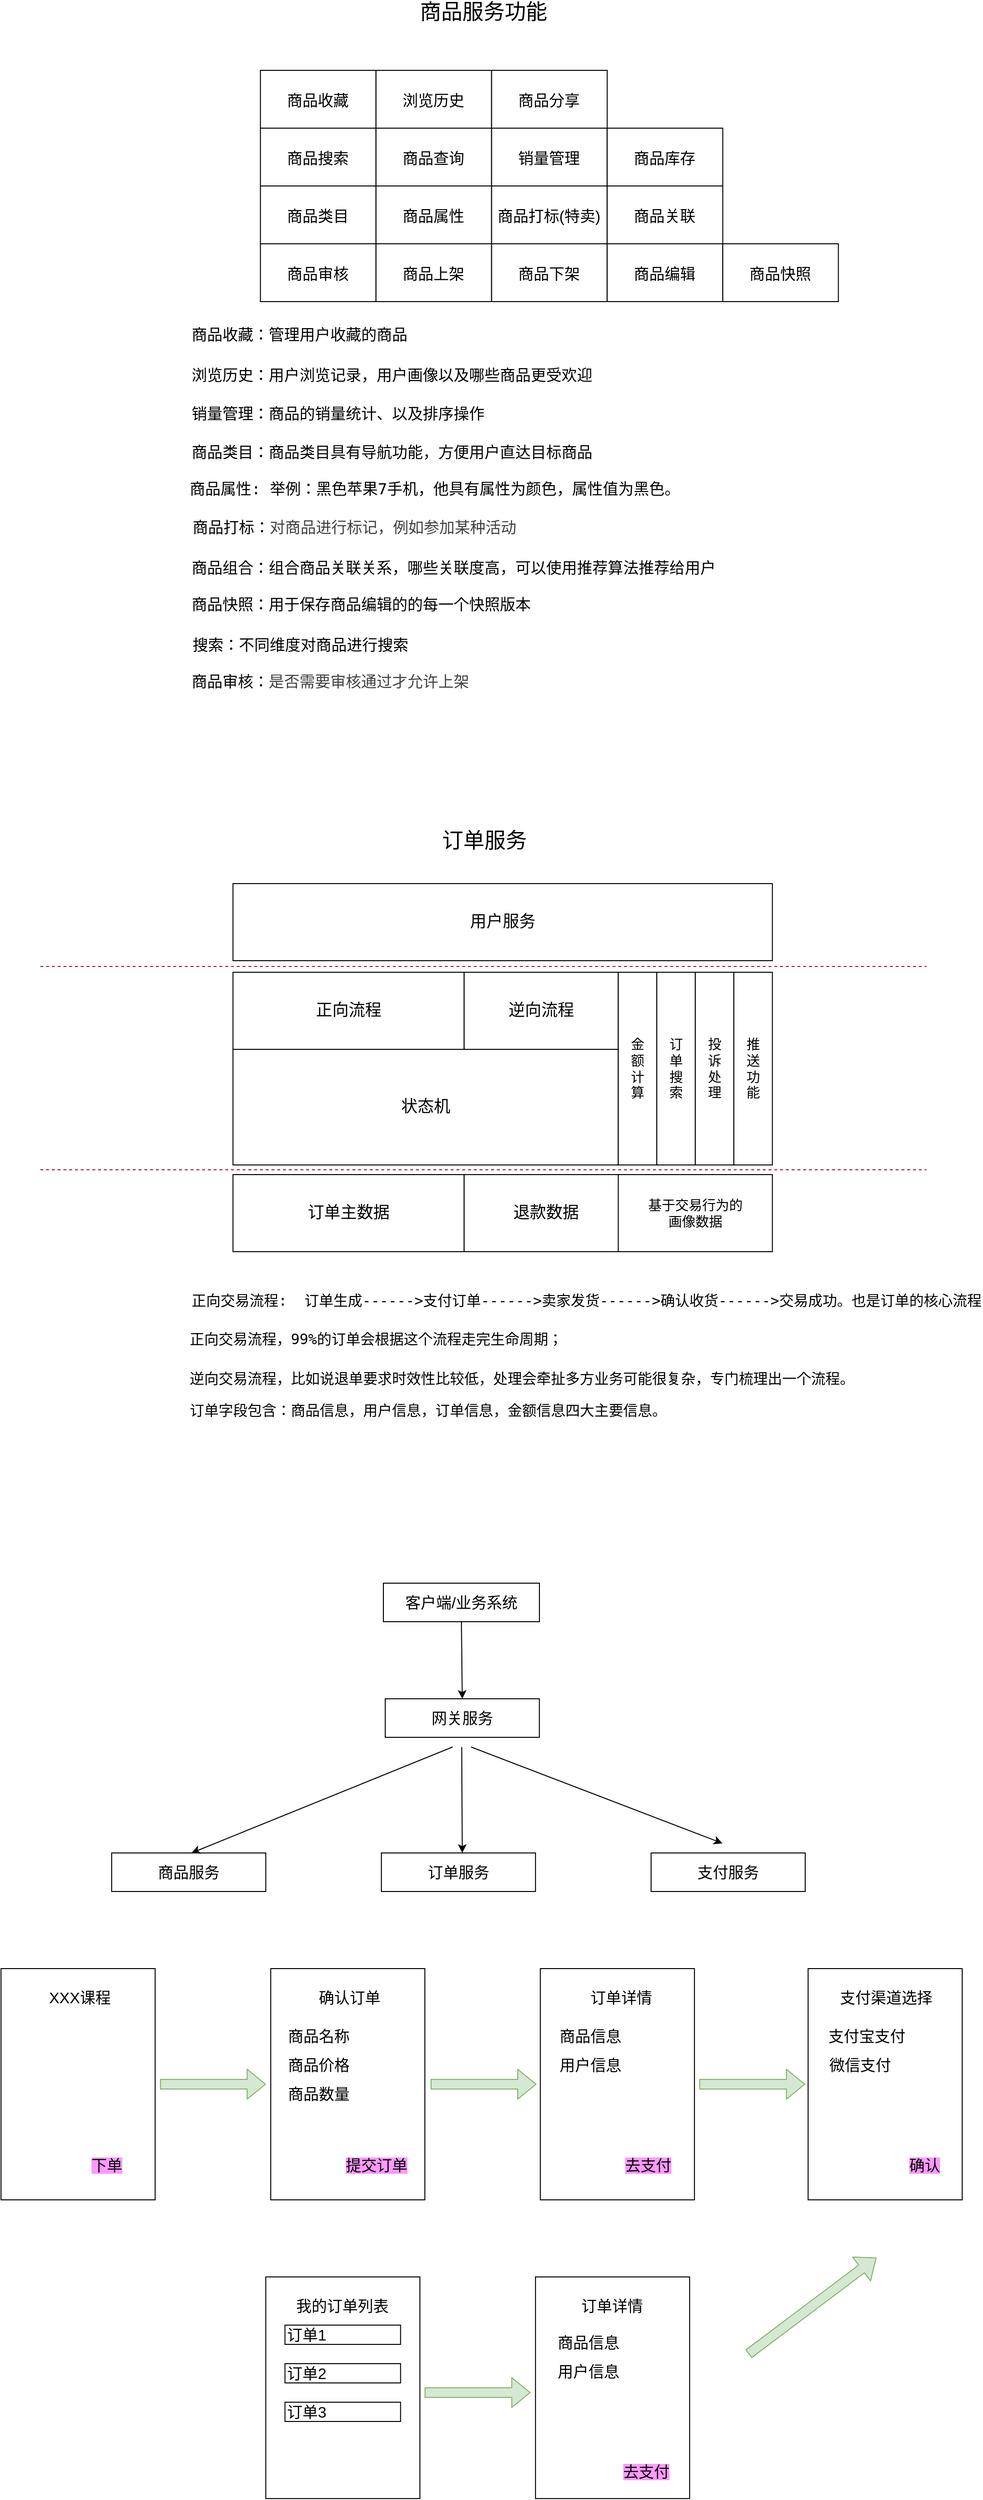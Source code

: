 <mxfile version="12.4.2" type="github" pages="1"><diagram id="mF_2idaaimMzujCOcK6k" name="第 1 页"><mxGraphModel dx="2214" dy="1124" grid="1" gridSize="10" guides="1" tooltips="1" connect="1" arrows="1" fold="1" page="1" pageScale="1" pageWidth="1169" pageHeight="1654" math="0" shadow="0"><root><mxCell id="0"/><mxCell id="1" parent="0"/><mxCell id="EhvMbtUl6NeCa-5dUTGM-2" value="&lt;font style=&quot;font-size: 17px&quot;&gt;正向流程&lt;/font&gt;" style="rounded=0;whiteSpace=wrap;html=1;" vertex="1" parent="1"><mxGeometry x="321.85" y="1086" width="240" height="80" as="geometry"/></mxCell><mxCell id="EhvMbtUl6NeCa-5dUTGM-3" value="&lt;font style=&quot;font-size: 17px&quot;&gt;逆向流程&lt;/font&gt;" style="rounded=0;whiteSpace=wrap;html=1;" vertex="1" parent="1"><mxGeometry x="561.85" y="1086" width="160" height="80" as="geometry"/></mxCell><mxCell id="EhvMbtUl6NeCa-5dUTGM-4" value="&lt;font style=&quot;font-size: 17px&quot;&gt;状态机&lt;/font&gt;" style="rounded=0;whiteSpace=wrap;html=1;" vertex="1" parent="1"><mxGeometry x="321.85" y="1166" width="400" height="120" as="geometry"/></mxCell><mxCell id="EhvMbtUl6NeCa-5dUTGM-5" value="&lt;font style=&quot;font-size: 14px&quot;&gt;金&lt;br&gt;额&lt;br&gt;计&lt;br&gt;算&lt;/font&gt;" style="rounded=0;whiteSpace=wrap;html=1;" vertex="1" parent="1"><mxGeometry x="721.85" y="1086" width="40" height="200" as="geometry"/></mxCell><mxCell id="EhvMbtUl6NeCa-5dUTGM-6" value="&lt;font style=&quot;font-size: 14px&quot;&gt;订&lt;br&gt;单&lt;br&gt;搜&lt;br&gt;索&lt;/font&gt;" style="rounded=0;whiteSpace=wrap;html=1;" vertex="1" parent="1"><mxGeometry x="761.85" y="1086" width="40" height="200" as="geometry"/></mxCell><mxCell id="EhvMbtUl6NeCa-5dUTGM-7" value="&lt;font style=&quot;font-size: 14px&quot;&gt;投&lt;br&gt;诉&lt;br&gt;处&lt;br&gt;理&lt;/font&gt;" style="rounded=0;whiteSpace=wrap;html=1;" vertex="1" parent="1"><mxGeometry x="801.85" y="1086" width="40" height="200" as="geometry"/></mxCell><mxCell id="EhvMbtUl6NeCa-5dUTGM-8" value="&lt;font style=&quot;font-size: 17px&quot;&gt;订单主数据&lt;/font&gt;" style="rounded=0;whiteSpace=wrap;html=1;" vertex="1" parent="1"><mxGeometry x="321.85" y="1296" width="240" height="80" as="geometry"/></mxCell><mxCell id="EhvMbtUl6NeCa-5dUTGM-10" value="&lt;font style=&quot;font-size: 17px&quot;&gt;退款数据&lt;/font&gt;" style="rounded=0;whiteSpace=wrap;html=1;" vertex="1" parent="1"><mxGeometry x="561.85" y="1296" width="170" height="80" as="geometry"/></mxCell><mxCell id="EhvMbtUl6NeCa-5dUTGM-11" value="&lt;font style=&quot;font-size: 14px&quot;&gt;基于交易行为的&lt;br&gt;画像数据&lt;/font&gt;" style="rounded=0;whiteSpace=wrap;html=1;" vertex="1" parent="1"><mxGeometry x="721.85" y="1296" width="160" height="80" as="geometry"/></mxCell><mxCell id="EhvMbtUl6NeCa-5dUTGM-13" value="&lt;font style=&quot;font-size: 17px&quot;&gt;用户服务&lt;/font&gt;" style="rounded=0;whiteSpace=wrap;html=1;" vertex="1" parent="1"><mxGeometry x="321.85" y="994" width="560" height="80" as="geometry"/></mxCell><mxCell id="EhvMbtUl6NeCa-5dUTGM-15" value="" style="endArrow=none;dashed=1;html=1;fillColor=#d80073;strokeColor=#A50040;" edge="1" parent="1"><mxGeometry width="50" height="50" relative="1" as="geometry"><mxPoint x="121.85" y="1080" as="sourcePoint"/><mxPoint x="1041.85" y="1080" as="targetPoint"/></mxGeometry></mxCell><mxCell id="EhvMbtUl6NeCa-5dUTGM-16" value="" style="endArrow=none;dashed=1;html=1;fillColor=#d80073;strokeColor=#A50040;" edge="1" parent="1"><mxGeometry width="50" height="50" relative="1" as="geometry"><mxPoint x="121.85" y="1291" as="sourcePoint"/><mxPoint x="1041.85" y="1291" as="targetPoint"/></mxGeometry></mxCell><mxCell id="EhvMbtUl6NeCa-5dUTGM-17" value="&lt;font style=&quot;font-size: 14px&quot;&gt;推&lt;br&gt;送&lt;br&gt;功&lt;br&gt;能&lt;br&gt;&lt;/font&gt;" style="rounded=0;whiteSpace=wrap;html=1;" vertex="1" parent="1"><mxGeometry x="841.85" y="1086" width="40" height="200" as="geometry"/></mxCell><mxCell id="EhvMbtUl6NeCa-5dUTGM-18" value="&lt;pre style=&quot;white-space: pre-wrap ; text-align: left ; line-height: 1.75 ; font-size: 15px&quot;&gt;&lt;span style=&quot;font-size: 15px&quot;&gt;正向交易流程，99%的订单会根据这个流程走完生命周期；&lt;/span&gt;&lt;/pre&gt;&lt;pre style=&quot;white-space: pre-wrap ; text-align: left ; line-height: 1.75 ; font-size: 15px&quot;&gt;&lt;span style=&quot;font-size: 15px&quot;&gt;逆向交易流程，比如说退单要求时效性比较低，处理会牵扯多方业务可能很复杂，专门梳理出一个流程。&lt;/span&gt;&lt;/pre&gt;&lt;div style=&quot;white-space: pre-wrap ; text-align: left ; line-height: 1.75 ; font-size: 15px&quot;&gt;&lt;br style=&quot;font-size: 15px&quot;&gt;&lt;/div&gt;" style="text;html=1;strokeColor=none;fillColor=none;align=center;verticalAlign=middle;whiteSpace=wrap;rounded=0;fontSize=15;fontFamily=Helvetica;" vertex="1" parent="1"><mxGeometry x="257.35" y="1490" width="730" height="20" as="geometry"/></mxCell><mxCell id="EhvMbtUl6NeCa-5dUTGM-20" value="&lt;pre&gt;正向交易流程:&amp;nbsp; 订单生成------&amp;gt;支付订单------&amp;gt;卖家发货------&amp;gt;确认收货------&amp;gt;交易成功。也是订单的核心流程&lt;/pre&gt;" style="text;html=1;fontSize=15;fontFamily=Helvetica;" vertex="1" parent="1"><mxGeometry x="276.85" y="1396" width="763" height="30" as="geometry"/></mxCell><mxCell id="EhvMbtUl6NeCa-5dUTGM-21" value="&lt;pre&gt;订单字段包含：商品信息，用户信息，订单信息，金额信息四大主要信息。&lt;/pre&gt;" style="text;html=1;fontSize=15;fontFamily=Helvetica;" vertex="1" parent="1"><mxGeometry x="275.35" y="1510" width="400" height="30" as="geometry"/></mxCell><mxCell id="EhvMbtUl6NeCa-5dUTGM-22" value="订单服务" style="text;html=1;strokeColor=none;fillColor=none;align=center;verticalAlign=middle;whiteSpace=wrap;rounded=0;fontFamily=Helvetica;fontSize=22;" vertex="1" parent="1"><mxGeometry x="488.35" y="940" width="190" height="20" as="geometry"/></mxCell><mxCell id="EhvMbtUl6NeCa-5dUTGM-23" value="商品服务功能" style="text;html=1;strokeColor=none;fillColor=none;align=center;verticalAlign=middle;whiteSpace=wrap;rounded=0;fontFamily=Helvetica;fontSize=22;" vertex="1" parent="1"><mxGeometry x="487.35" y="80" width="190" height="20" as="geometry"/></mxCell><mxCell id="EhvMbtUl6NeCa-5dUTGM-24" value="&lt;font style=&quot;font-size: 16px&quot;&gt;商品审核&lt;/font&gt;" style="rounded=0;whiteSpace=wrap;html=1;fontFamily=Helvetica;fontSize=22;" vertex="1" parent="1"><mxGeometry x="350.35" y="330" width="120" height="60" as="geometry"/></mxCell><mxCell id="EhvMbtUl6NeCa-5dUTGM-25" value="&lt;font style=&quot;font-size: 16px&quot;&gt;商品上架&lt;/font&gt;" style="rounded=0;whiteSpace=wrap;html=1;fontFamily=Helvetica;fontSize=22;" vertex="1" parent="1"><mxGeometry x="470.35" y="330" width="120" height="60" as="geometry"/></mxCell><mxCell id="EhvMbtUl6NeCa-5dUTGM-26" value="&lt;font style=&quot;font-size: 16px&quot;&gt;商品下架&lt;/font&gt;" style="rounded=0;whiteSpace=wrap;html=1;fontFamily=Helvetica;fontSize=22;" vertex="1" parent="1"><mxGeometry x="590.35" y="330" width="120" height="60" as="geometry"/></mxCell><mxCell id="EhvMbtUl6NeCa-5dUTGM-27" value="&lt;font style=&quot;font-size: 16px&quot;&gt;商品编辑&lt;/font&gt;" style="rounded=0;whiteSpace=wrap;html=1;fontFamily=Helvetica;fontSize=22;" vertex="1" parent="1"><mxGeometry x="710.35" y="330" width="120" height="60" as="geometry"/></mxCell><mxCell id="EhvMbtUl6NeCa-5dUTGM-28" value="&lt;font style=&quot;font-size: 16px&quot;&gt;商品类目&lt;/font&gt;" style="rounded=0;whiteSpace=wrap;html=1;fontFamily=Helvetica;fontSize=22;" vertex="1" parent="1"><mxGeometry x="350.35" y="270" width="120" height="60" as="geometry"/></mxCell><mxCell id="EhvMbtUl6NeCa-5dUTGM-29" value="&lt;font style=&quot;font-size: 16px&quot;&gt;商品属性&lt;/font&gt;" style="rounded=0;whiteSpace=wrap;html=1;fontFamily=Helvetica;fontSize=22;" vertex="1" parent="1"><mxGeometry x="470.35" y="270" width="120" height="60" as="geometry"/></mxCell><mxCell id="EhvMbtUl6NeCa-5dUTGM-30" value="&lt;font style=&quot;font-size: 16px&quot;&gt;商品打标(特卖)&lt;/font&gt;" style="rounded=0;whiteSpace=wrap;html=1;fontFamily=Helvetica;fontSize=22;" vertex="1" parent="1"><mxGeometry x="590.35" y="270" width="120" height="60" as="geometry"/></mxCell><mxCell id="EhvMbtUl6NeCa-5dUTGM-32" value="&lt;font style=&quot;font-size: 16px&quot;&gt;商品搜索&lt;/font&gt;" style="rounded=0;whiteSpace=wrap;html=1;fontFamily=Helvetica;fontSize=22;" vertex="1" parent="1"><mxGeometry x="350.35" y="210" width="120" height="60" as="geometry"/></mxCell><mxCell id="EhvMbtUl6NeCa-5dUTGM-33" value="&lt;font style=&quot;font-size: 16px&quot;&gt;商品查询&lt;/font&gt;" style="rounded=0;whiteSpace=wrap;html=1;fontFamily=Helvetica;fontSize=22;" vertex="1" parent="1"><mxGeometry x="470.35" y="210" width="120" height="60" as="geometry"/></mxCell><mxCell id="EhvMbtUl6NeCa-5dUTGM-34" value="&lt;font style=&quot;font-size: 16px&quot;&gt;销量管理&lt;/font&gt;" style="rounded=0;whiteSpace=wrap;html=1;fontFamily=Helvetica;fontSize=22;" vertex="1" parent="1"><mxGeometry x="590.35" y="210" width="120" height="60" as="geometry"/></mxCell><mxCell id="EhvMbtUl6NeCa-5dUTGM-35" value="&lt;font style=&quot;font-size: 16px&quot;&gt;商品收藏&lt;/font&gt;" style="rounded=0;whiteSpace=wrap;html=1;fontFamily=Helvetica;fontSize=22;" vertex="1" parent="1"><mxGeometry x="350.35" y="150" width="120" height="60" as="geometry"/></mxCell><mxCell id="EhvMbtUl6NeCa-5dUTGM-36" value="&lt;span style=&quot;font-size: 16px&quot;&gt;浏览历史&lt;/span&gt;" style="rounded=0;whiteSpace=wrap;html=1;fontFamily=Helvetica;fontSize=22;" vertex="1" parent="1"><mxGeometry x="470.35" y="150" width="120" height="60" as="geometry"/></mxCell><mxCell id="EhvMbtUl6NeCa-5dUTGM-37" value="&lt;font style=&quot;font-size: 16px&quot;&gt;商品快照&lt;/font&gt;" style="rounded=0;whiteSpace=wrap;html=1;fontFamily=Helvetica;fontSize=22;" vertex="1" parent="1"><mxGeometry x="830.35" y="330" width="120" height="60" as="geometry"/></mxCell><mxCell id="EhvMbtUl6NeCa-5dUTGM-38" value="&lt;font style=&quot;font-size: 16px&quot;&gt;商品关联&lt;/font&gt;" style="rounded=0;whiteSpace=wrap;html=1;fontFamily=Helvetica;fontSize=22;" vertex="1" parent="1"><mxGeometry x="710.35" y="270" width="120" height="60" as="geometry"/></mxCell><mxCell id="EhvMbtUl6NeCa-5dUTGM-40" value="&lt;span style=&quot;font-size: 16px&quot;&gt;商品分享&lt;/span&gt;" style="rounded=0;whiteSpace=wrap;html=1;fontFamily=Helvetica;fontSize=22;" vertex="1" parent="1"><mxGeometry x="590.35" y="150" width="120" height="60" as="geometry"/></mxCell><mxCell id="EhvMbtUl6NeCa-5dUTGM-42" value="&lt;span style=&quot;font-size: 16px&quot;&gt;商品库存&lt;/span&gt;" style="rounded=0;whiteSpace=wrap;html=1;fontFamily=Helvetica;fontSize=22;" vertex="1" parent="1"><mxGeometry x="710.35" y="210" width="120" height="60" as="geometry"/></mxCell><mxCell id="EhvMbtUl6NeCa-5dUTGM-43" value="&lt;pre&gt;&lt;font style=&quot;font-size: 16px&quot;&gt;商品审核：&lt;span style=&quot;color: rgba(0 , 0 , 0 , 0.75) ; background-color: rgb(255 , 255 , 255) ; font-size: 16px&quot;&gt;是否需要审核通过才允许上架&lt;/span&gt;&lt;/font&gt;&lt;/pre&gt;" style="text;html=1;strokeColor=none;fillColor=none;align=left;verticalAlign=middle;whiteSpace=wrap;rounded=0;fontFamily=Helvetica;fontSize=16;fontStyle=0" vertex="1" parent="1"><mxGeometry x="276.85" y="774" width="720" height="20" as="geometry"/></mxCell><mxCell id="EhvMbtUl6NeCa-5dUTGM-44" value="&lt;pre&gt;&lt;font style=&quot;font-size: 16px&quot;&gt;商品打标：&lt;span style=&quot;color: rgba(0 , 0 , 0 , 0.75) ; font-size: 16px ; background-color: rgb(255 , 255 , 255)&quot;&gt;对商品进行标记，例如参加某种活动&lt;/span&gt;&lt;/font&gt;&lt;span style=&quot;color: rgba(0 , 0 , 0 , 0) ; font-size: 16px ; white-space: nowrap&quot;&gt;E&lt;/span&gt;&lt;/pre&gt;" style="text;html=1;strokeColor=none;fillColor=none;align=left;verticalAlign=middle;whiteSpace=wrap;rounded=0;fontFamily=Helvetica;fontSize=16;fontStyle=0" vertex="1" parent="1"><mxGeometry x="277.85" y="614" width="720" height="20" as="geometry"/></mxCell><mxCell id="EhvMbtUl6NeCa-5dUTGM-46" value="&lt;pre&gt;商品组合：组合商品关联关系，哪些关联度高，可以使用推荐算法推荐给用户&lt;br&gt;&lt;/pre&gt;" style="text;html=1;fontSize=16;fontFamily=Helvetica;" vertex="1" parent="1"><mxGeometry x="276.85" y="634" width="558.15" height="50" as="geometry"/></mxCell><mxCell id="EhvMbtUl6NeCa-5dUTGM-48" value="&lt;pre&gt;&lt;font style=&quot;font-size: 16px&quot;&gt;商品收藏：&lt;span style=&quot;background-color: rgb(255 , 255 , 255)&quot;&gt;管理用户收藏的商品&lt;/span&gt;&lt;/font&gt;&lt;/pre&gt;" style="text;html=1;strokeColor=none;fillColor=none;align=left;verticalAlign=middle;whiteSpace=wrap;rounded=0;fontFamily=Helvetica;fontSize=16;fontStyle=0" vertex="1" parent="1"><mxGeometry x="276.85" y="414" width="720" height="20" as="geometry"/></mxCell><mxCell id="EhvMbtUl6NeCa-5dUTGM-49" value="&lt;pre&gt;&lt;font style=&quot;font-size: 16px&quot;&gt;商品快照：&lt;span style=&quot;background-color: rgb(255 , 255 , 255)&quot;&gt;用于保存商品编辑的的每一个快照版本&lt;/span&gt;&lt;/font&gt;&lt;/pre&gt;" style="text;html=1;strokeColor=none;fillColor=none;align=left;verticalAlign=middle;whiteSpace=wrap;rounded=0;fontFamily=Helvetica;fontSize=16;fontStyle=0" vertex="1" parent="1"><mxGeometry x="276.85" y="694" width="720" height="20" as="geometry"/></mxCell><mxCell id="EhvMbtUl6NeCa-5dUTGM-51" value="&lt;pre&gt;销量管理：商品的销量统计、以及排序操作&lt;/pre&gt;" style="text;html=1;fontSize=16;fontFamily=Helvetica;align=left;" vertex="1" parent="1"><mxGeometry x="277" y="474" width="330" height="50" as="geometry"/></mxCell><mxCell id="EhvMbtUl6NeCa-5dUTGM-52" value="&lt;pre&gt;浏览历史：用户浏览记录，用户画像以及哪些商品更受欢迎&lt;/pre&gt;" style="text;html=1;fontSize=16;fontFamily=Helvetica;align=left;" vertex="1" parent="1"><mxGeometry x="276.85" y="434" width="200" height="40" as="geometry"/></mxCell><mxCell id="EhvMbtUl6NeCa-5dUTGM-53" value="&lt;pre&gt;搜索：不同维度对商品进行搜索&lt;br&gt;&lt;/pre&gt;" style="text;html=1;fontSize=16;fontFamily=Helvetica;align=left;" vertex="1" parent="1"><mxGeometry x="277.85" y="714" width="200" height="40" as="geometry"/></mxCell><mxCell id="EhvMbtUl6NeCa-5dUTGM-54" value="&lt;pre&gt;商品类目：商品类目具有导航功能，方便用户直达目标商品&lt;br&gt;&lt;/pre&gt;" style="text;html=1;fontSize=16;fontFamily=Helvetica;align=left;" vertex="1" parent="1"><mxGeometry x="277" y="514" width="200" height="40" as="geometry"/></mxCell><mxCell id="EhvMbtUl6NeCa-5dUTGM-57" value="&lt;pre&gt;&lt;font style=&quot;font-size: 16px&quot;&gt;商品属性: &lt;/font&gt;举例：黑色苹果7手机，他具有属性为颜色，属性值为黑色。&lt;/pre&gt;" style="text;html=1;strokeColor=none;fillColor=none;align=left;verticalAlign=middle;whiteSpace=wrap;rounded=0;fontFamily=Helvetica;fontSize=16;fontStyle=0" vertex="1" parent="1"><mxGeometry x="275.35" y="574" width="720" height="20" as="geometry"/></mxCell><mxCell id="EhvMbtUl6NeCa-5dUTGM-61" value="网关服务" style="rounded=0;whiteSpace=wrap;html=1;fontFamily=Helvetica;fontSize=16;align=center;" vertex="1" parent="1"><mxGeometry x="479.92" y="1840" width="160" height="40" as="geometry"/></mxCell><mxCell id="EhvMbtUl6NeCa-5dUTGM-62" value="商品服务" style="rounded=0;whiteSpace=wrap;html=1;fontFamily=Helvetica;fontSize=16;align=center;" vertex="1" parent="1"><mxGeometry x="195.92" y="2000" width="160" height="40" as="geometry"/></mxCell><mxCell id="EhvMbtUl6NeCa-5dUTGM-63" value="订单服务" style="rounded=0;whiteSpace=wrap;html=1;fontFamily=Helvetica;fontSize=16;align=center;" vertex="1" parent="1"><mxGeometry x="475.92" y="2000" width="160" height="40" as="geometry"/></mxCell><mxCell id="EhvMbtUl6NeCa-5dUTGM-64" value="支付服务" style="rounded=0;whiteSpace=wrap;html=1;fontFamily=Helvetica;fontSize=16;align=center;" vertex="1" parent="1"><mxGeometry x="755.92" y="2000" width="160" height="40" as="geometry"/></mxCell><mxCell id="EhvMbtUl6NeCa-5dUTGM-68" value="客户端/业务系统" style="rounded=0;whiteSpace=wrap;html=1;fontFamily=Helvetica;fontSize=16;align=center;" vertex="1" parent="1"><mxGeometry x="478" y="1720" width="162" height="40" as="geometry"/></mxCell><mxCell id="EhvMbtUl6NeCa-5dUTGM-70" value="" style="endArrow=classic;html=1;fontFamily=Helvetica;fontSize=16;exitX=0.5;exitY=1;exitDx=0;exitDy=0;entryX=0.5;entryY=0;entryDx=0;entryDy=0;" edge="1" parent="1" source="EhvMbtUl6NeCa-5dUTGM-68" target="EhvMbtUl6NeCa-5dUTGM-61"><mxGeometry width="50" height="50" relative="1" as="geometry"><mxPoint x="731.85" y="1800" as="sourcePoint"/><mxPoint x="731.85" y="1700" as="targetPoint"/></mxGeometry></mxCell><mxCell id="EhvMbtUl6NeCa-5dUTGM-71" value="" style="endArrow=classic;html=1;fontFamily=Helvetica;fontSize=16;entryX=0.5;entryY=0;entryDx=0;entryDy=0;" edge="1" parent="1"><mxGeometry width="50" height="50" relative="1" as="geometry"><mxPoint x="550" y="1890" as="sourcePoint"/><mxPoint x="278.77" y="2000" as="targetPoint"/></mxGeometry></mxCell><mxCell id="EhvMbtUl6NeCa-5dUTGM-72" value="" style="endArrow=classic;html=1;fontFamily=Helvetica;fontSize=16;exitX=0.5;exitY=1;exitDx=0;exitDy=0;entryX=0.5;entryY=0;entryDx=0;entryDy=0;" edge="1" parent="1"><mxGeometry width="50" height="50" relative="1" as="geometry"><mxPoint x="559.33" y="1890" as="sourcePoint"/><mxPoint x="559.92" y="2000" as="targetPoint"/></mxGeometry></mxCell><mxCell id="EhvMbtUl6NeCa-5dUTGM-73" value="" style="endArrow=classic;html=1;fontFamily=Helvetica;fontSize=16;exitX=0.5;exitY=1;exitDx=0;exitDy=0;" edge="1" parent="1"><mxGeometry width="50" height="50" relative="1" as="geometry"><mxPoint x="569" y="1890" as="sourcePoint"/><mxPoint x="830" y="1990" as="targetPoint"/></mxGeometry></mxCell><mxCell id="EhvMbtUl6NeCa-5dUTGM-74" value="" style="rounded=0;whiteSpace=wrap;html=1;fontFamily=Helvetica;fontSize=16;align=center;" vertex="1" parent="1"><mxGeometry x="81.08" y="2120" width="160" height="240" as="geometry"/></mxCell><mxCell id="EhvMbtUl6NeCa-5dUTGM-75" value="XXX课程" style="text;html=1;strokeColor=none;fillColor=none;align=center;verticalAlign=middle;whiteSpace=wrap;rounded=0;fontFamily=Helvetica;fontSize=16;" vertex="1" parent="1"><mxGeometry x="122.93" y="2140" width="80" height="20" as="geometry"/></mxCell><mxCell id="EhvMbtUl6NeCa-5dUTGM-76" value="&lt;span style=&quot;background-color: rgb(255 , 153 , 255)&quot;&gt;下单&lt;/span&gt;" style="text;html=1;strokeColor=none;fillColor=none;align=center;verticalAlign=middle;whiteSpace=wrap;rounded=0;fontFamily=Helvetica;fontSize=16;" vertex="1" parent="1"><mxGeometry x="151.43" y="2314" width="80" height="20" as="geometry"/></mxCell><mxCell id="EhvMbtUl6NeCa-5dUTGM-79" value="" style="rounded=0;whiteSpace=wrap;html=1;fontFamily=Helvetica;fontSize=16;align=center;" vertex="1" parent="1"><mxGeometry x="361.08" y="2120" width="160" height="240" as="geometry"/></mxCell><mxCell id="EhvMbtUl6NeCa-5dUTGM-80" value="确认订单" style="text;html=1;strokeColor=none;fillColor=none;align=center;verticalAlign=middle;whiteSpace=wrap;rounded=0;fontFamily=Helvetica;fontSize=16;" vertex="1" parent="1"><mxGeometry x="402.93" y="2140" width="80" height="20" as="geometry"/></mxCell><mxCell id="EhvMbtUl6NeCa-5dUTGM-81" value="&lt;span style=&quot;background-color: rgb(255 , 153 , 255)&quot;&gt;提交订单&lt;/span&gt;" style="text;html=1;strokeColor=none;fillColor=none;align=center;verticalAlign=middle;whiteSpace=wrap;rounded=0;fontFamily=Helvetica;fontSize=16;" vertex="1" parent="1"><mxGeometry x="431.43" y="2314" width="80" height="20" as="geometry"/></mxCell><mxCell id="EhvMbtUl6NeCa-5dUTGM-82" value="商品名称" style="text;html=1;strokeColor=none;fillColor=none;align=center;verticalAlign=middle;whiteSpace=wrap;rounded=0;fontFamily=Helvetica;fontSize=16;" vertex="1" parent="1"><mxGeometry x="371.43" y="2180" width="80" height="20" as="geometry"/></mxCell><mxCell id="EhvMbtUl6NeCa-5dUTGM-83" value="商品价格" style="text;html=1;strokeColor=none;fillColor=none;align=center;verticalAlign=middle;whiteSpace=wrap;rounded=0;fontFamily=Helvetica;fontSize=16;" vertex="1" parent="1"><mxGeometry x="371.43" y="2210" width="80" height="20" as="geometry"/></mxCell><mxCell id="EhvMbtUl6NeCa-5dUTGM-84" value="商品数量" style="text;html=1;strokeColor=none;fillColor=none;align=center;verticalAlign=middle;whiteSpace=wrap;rounded=0;fontFamily=Helvetica;fontSize=16;" vertex="1" parent="1"><mxGeometry x="371.43" y="2240" width="80" height="20" as="geometry"/></mxCell><mxCell id="EhvMbtUl6NeCa-5dUTGM-85" value="" style="rounded=0;whiteSpace=wrap;html=1;fontFamily=Helvetica;fontSize=16;align=center;" vertex="1" parent="1"><mxGeometry x="640.93" y="2120" width="160" height="240" as="geometry"/></mxCell><mxCell id="EhvMbtUl6NeCa-5dUTGM-86" value="订单详情" style="text;html=1;strokeColor=none;fillColor=none;align=center;verticalAlign=middle;whiteSpace=wrap;rounded=0;fontFamily=Helvetica;fontSize=16;" vertex="1" parent="1"><mxGeometry x="684.78" y="2140" width="80" height="20" as="geometry"/></mxCell><mxCell id="EhvMbtUl6NeCa-5dUTGM-87" value="&lt;span style=&quot;background-color: rgb(255 , 153 , 255)&quot;&gt;去支付&lt;/span&gt;" style="text;html=1;strokeColor=none;fillColor=none;align=center;verticalAlign=middle;whiteSpace=wrap;rounded=0;fontFamily=Helvetica;fontSize=16;" vertex="1" parent="1"><mxGeometry x="713.28" y="2314" width="80" height="20" as="geometry"/></mxCell><mxCell id="EhvMbtUl6NeCa-5dUTGM-88" value="商品信息" style="text;html=1;strokeColor=none;fillColor=none;align=center;verticalAlign=middle;whiteSpace=wrap;rounded=0;fontFamily=Helvetica;fontSize=16;" vertex="1" parent="1"><mxGeometry x="653.28" y="2180" width="80" height="20" as="geometry"/></mxCell><mxCell id="EhvMbtUl6NeCa-5dUTGM-89" value="用户信息" style="text;html=1;strokeColor=none;fillColor=none;align=center;verticalAlign=middle;whiteSpace=wrap;rounded=0;fontFamily=Helvetica;fontSize=16;" vertex="1" parent="1"><mxGeometry x="653.28" y="2210" width="80" height="20" as="geometry"/></mxCell><mxCell id="EhvMbtUl6NeCa-5dUTGM-92" value="" style="shape=flexArrow;endArrow=classic;html=1;fontFamily=Helvetica;fontSize=16;labelBackgroundColor=#99FF33;fillColor=#d5e8d4;strokeColor=#82b366;" edge="1" parent="1"><mxGeometry width="50" height="50" relative="1" as="geometry"><mxPoint x="246.08" y="2240" as="sourcePoint"/><mxPoint x="356.08" y="2240" as="targetPoint"/></mxGeometry></mxCell><mxCell id="EhvMbtUl6NeCa-5dUTGM-93" value="" style="shape=flexArrow;endArrow=classic;html=1;fontFamily=Helvetica;fontSize=16;fillColor=#d5e8d4;strokeColor=#82b366;" edge="1" parent="1"><mxGeometry width="50" height="50" relative="1" as="geometry"><mxPoint x="527.0" y="2240" as="sourcePoint"/><mxPoint x="637.0" y="2240" as="targetPoint"/></mxGeometry></mxCell><mxCell id="EhvMbtUl6NeCa-5dUTGM-94" value="" style="rounded=0;whiteSpace=wrap;html=1;fontFamily=Helvetica;fontSize=16;align=center;" vertex="1" parent="1"><mxGeometry x="918.92" y="2120" width="160" height="240" as="geometry"/></mxCell><mxCell id="EhvMbtUl6NeCa-5dUTGM-95" value="支付渠道选择" style="text;html=1;strokeColor=none;fillColor=none;align=center;verticalAlign=middle;whiteSpace=wrap;rounded=0;fontFamily=Helvetica;fontSize=16;" vertex="1" parent="1"><mxGeometry x="950.35" y="2140" width="99.65" height="20" as="geometry"/></mxCell><mxCell id="EhvMbtUl6NeCa-5dUTGM-96" value="支付宝支付" style="text;html=1;strokeColor=none;fillColor=none;align=center;verticalAlign=middle;whiteSpace=wrap;rounded=0;fontFamily=Helvetica;fontSize=16;" vertex="1" parent="1"><mxGeometry x="930" y="2180" width="100" height="20" as="geometry"/></mxCell><mxCell id="EhvMbtUl6NeCa-5dUTGM-97" value="微信支付" style="text;html=1;strokeColor=none;fillColor=none;align=center;verticalAlign=middle;whiteSpace=wrap;rounded=0;fontFamily=Helvetica;fontSize=16;" vertex="1" parent="1"><mxGeometry x="923" y="2210" width="100" height="20" as="geometry"/></mxCell><mxCell id="EhvMbtUl6NeCa-5dUTGM-100" value="" style="shape=flexArrow;endArrow=classic;html=1;fontFamily=Helvetica;fontSize=16;fillColor=#d5e8d4;strokeColor=#82b366;" edge="1" parent="1"><mxGeometry width="50" height="50" relative="1" as="geometry"><mxPoint x="805.92" y="2240" as="sourcePoint"/><mxPoint x="915.92" y="2240" as="targetPoint"/></mxGeometry></mxCell><mxCell id="EhvMbtUl6NeCa-5dUTGM-105" value="" style="rounded=0;whiteSpace=wrap;html=1;fontFamily=Helvetica;fontSize=16;align=center;" vertex="1" parent="1"><mxGeometry x="355.92" y="2440" width="160" height="230" as="geometry"/></mxCell><mxCell id="EhvMbtUl6NeCa-5dUTGM-106" value="我的订单列表" style="text;html=1;strokeColor=none;fillColor=none;align=center;verticalAlign=middle;whiteSpace=wrap;rounded=0;fontFamily=Helvetica;fontSize=16;" vertex="1" parent="1"><mxGeometry x="385.38" y="2460" width="101.08" height="20" as="geometry"/></mxCell><mxCell id="EhvMbtUl6NeCa-5dUTGM-108" value="&lt;span style=&quot;background-color: rgb(255 , 153 , 255)&quot;&gt;确认&lt;/span&gt;" style="text;html=1;strokeColor=none;fillColor=none;align=center;verticalAlign=middle;whiteSpace=wrap;rounded=0;fontFamily=Helvetica;fontSize=16;" vertex="1" parent="1"><mxGeometry x="1000.0" y="2314" width="80" height="20" as="geometry"/></mxCell><mxCell id="EhvMbtUl6NeCa-5dUTGM-109" value="订单1" style="rounded=0;whiteSpace=wrap;html=1;fontFamily=Helvetica;fontSize=16;align=left;" vertex="1" parent="1"><mxGeometry x="375.84" y="2490" width="120" height="20" as="geometry"/></mxCell><mxCell id="EhvMbtUl6NeCa-5dUTGM-110" value="订单2" style="rounded=0;whiteSpace=wrap;html=1;fontFamily=Helvetica;fontSize=16;align=left;" vertex="1" parent="1"><mxGeometry x="375.84" y="2530" width="120" height="20" as="geometry"/></mxCell><mxCell id="EhvMbtUl6NeCa-5dUTGM-111" value="订单3" style="rounded=0;whiteSpace=wrap;html=1;fontFamily=Helvetica;fontSize=16;align=left;" vertex="1" parent="1"><mxGeometry x="375.84" y="2570" width="120" height="20" as="geometry"/></mxCell><mxCell id="EhvMbtUl6NeCa-5dUTGM-112" value="" style="rounded=0;whiteSpace=wrap;html=1;fontFamily=Helvetica;fontSize=16;align=center;" vertex="1" parent="1"><mxGeometry x="635.92" y="2440" width="160" height="230" as="geometry"/></mxCell><mxCell id="EhvMbtUl6NeCa-5dUTGM-113" value="订单详情" style="text;html=1;strokeColor=none;fillColor=none;align=center;verticalAlign=middle;whiteSpace=wrap;rounded=0;fontFamily=Helvetica;fontSize=16;" vertex="1" parent="1"><mxGeometry x="665.38" y="2460" width="101.08" height="20" as="geometry"/></mxCell><mxCell id="EhvMbtUl6NeCa-5dUTGM-117" value="&lt;span style=&quot;background-color: rgb(255 , 153 , 255)&quot;&gt;去支付&lt;/span&gt;" style="text;html=1;strokeColor=none;fillColor=none;align=center;verticalAlign=middle;whiteSpace=wrap;rounded=0;fontFamily=Helvetica;fontSize=16;" vertex="1" parent="1"><mxGeometry x="711.38" y="2632" width="80" height="20" as="geometry"/></mxCell><mxCell id="EhvMbtUl6NeCa-5dUTGM-118" value="商品信息" style="text;html=1;strokeColor=none;fillColor=none;align=center;verticalAlign=middle;whiteSpace=wrap;rounded=0;fontFamily=Helvetica;fontSize=16;" vertex="1" parent="1"><mxGeometry x="651.38" y="2498" width="80" height="20" as="geometry"/></mxCell><mxCell id="EhvMbtUl6NeCa-5dUTGM-119" value="用户信息" style="text;html=1;strokeColor=none;fillColor=none;align=center;verticalAlign=middle;whiteSpace=wrap;rounded=0;fontFamily=Helvetica;fontSize=16;" vertex="1" parent="1"><mxGeometry x="651.38" y="2528" width="80" height="20" as="geometry"/></mxCell><mxCell id="EhvMbtUl6NeCa-5dUTGM-121" value="" style="shape=flexArrow;endArrow=classic;html=1;fontFamily=Helvetica;fontSize=16;labelBackgroundColor=#99FF33;fillColor=#d5e8d4;strokeColor=#82b366;" edge="1" parent="1"><mxGeometry width="50" height="50" relative="1" as="geometry"><mxPoint x="520.76" y="2560" as="sourcePoint"/><mxPoint x="630.76" y="2560" as="targetPoint"/></mxGeometry></mxCell><mxCell id="EhvMbtUl6NeCa-5dUTGM-123" value="" style="shape=flexArrow;endArrow=classic;html=1;fontFamily=Helvetica;fontSize=16;labelBackgroundColor=#99FF33;fillColor=#d5e8d4;strokeColor=#82b366;" edge="1" parent="1"><mxGeometry width="50" height="50" relative="1" as="geometry"><mxPoint x="857" y="2520" as="sourcePoint"/><mxPoint x="990" y="2420" as="targetPoint"/></mxGeometry></mxCell></root></mxGraphModel></diagram></mxfile>